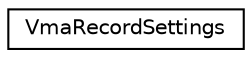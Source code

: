 digraph "Graphical Class Hierarchy"
{
  edge [fontname="Helvetica",fontsize="10",labelfontname="Helvetica",labelfontsize="10"];
  node [fontname="Helvetica",fontsize="10",shape=record];
  rankdir="LR";
  Node0 [label="VmaRecordSettings",height=0.2,width=0.4,color="black", fillcolor="white", style="filled",URL="$structVmaRecordSettings.html",tooltip="Parameters for recording calls to VMA functions. To be used in VmaAllocatorCreateInfo::pRecordSetting..."];
}
